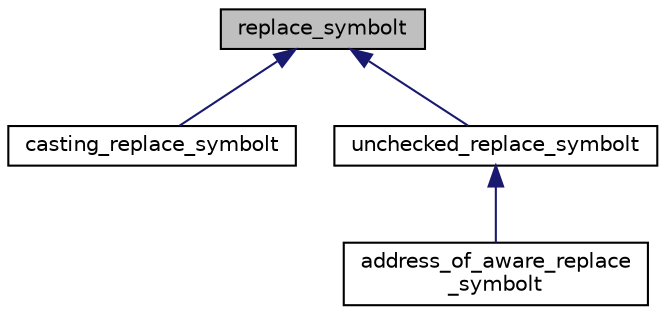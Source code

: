 digraph "replace_symbolt"
{
 // LATEX_PDF_SIZE
  bgcolor="transparent";
  edge [fontname="Helvetica",fontsize="10",labelfontname="Helvetica",labelfontsize="10"];
  node [fontname="Helvetica",fontsize="10",shape=record];
  Node1 [label="replace_symbolt",height=0.2,width=0.4,color="black", fillcolor="grey75", style="filled", fontcolor="black",tooltip="Replace a symbol expression by a given expression."];
  Node1 -> Node2 [dir="back",color="midnightblue",fontsize="10",style="solid",fontname="Helvetica"];
  Node2 [label="casting_replace_symbolt",height=0.2,width=0.4,color="black",URL="$classcasting__replace__symbolt.html",tooltip=" "];
  Node1 -> Node3 [dir="back",color="midnightblue",fontsize="10",style="solid",fontname="Helvetica"];
  Node3 [label="unchecked_replace_symbolt",height=0.2,width=0.4,color="black",URL="$classunchecked__replace__symbolt.html",tooltip=" "];
  Node3 -> Node4 [dir="back",color="midnightblue",fontsize="10",style="solid",fontname="Helvetica"];
  Node4 [label="address_of_aware_replace\l_symbolt",height=0.2,width=0.4,color="black",URL="$classaddress__of__aware__replace__symbolt.html",tooltip="Replace symbols with constants while maintaining syntactically valid expressions."];
}
